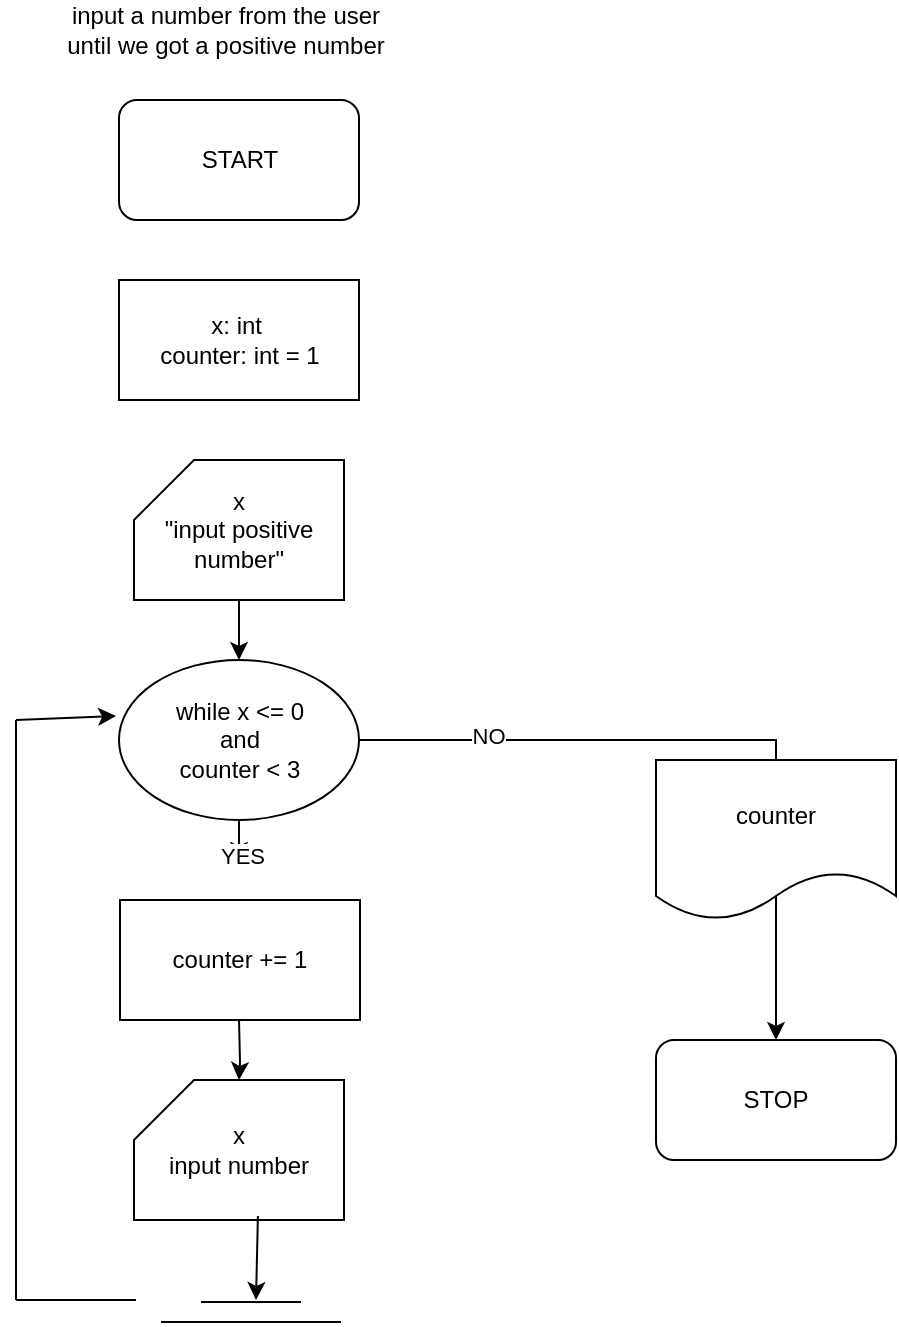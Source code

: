 <mxfile version="24.7.10">
  <diagram name="Page-1" id="_8XreDs4LjKvfH_-yfZD">
    <mxGraphModel dx="1674" dy="772" grid="1" gridSize="10" guides="1" tooltips="1" connect="1" arrows="1" fold="1" page="1" pageScale="1" pageWidth="850" pageHeight="1100" math="0" shadow="0">
      <root>
        <mxCell id="0" />
        <mxCell id="1" parent="0" />
        <mxCell id="rGCkJp5auz4TJ9NpAluP-1" value="input a number from the user until we got a positive number" style="text;html=1;align=center;verticalAlign=middle;whiteSpace=wrap;rounded=0;" parent="1" vertex="1">
          <mxGeometry x="110" y="80" width="170" height="30" as="geometry" />
        </mxCell>
        <mxCell id="rGCkJp5auz4TJ9NpAluP-2" value="START" style="rounded=1;whiteSpace=wrap;html=1;" parent="1" vertex="1">
          <mxGeometry x="141.5" y="130" width="120" height="60" as="geometry" />
        </mxCell>
        <mxCell id="rGCkJp5auz4TJ9NpAluP-3" value="STOP" style="rounded=1;whiteSpace=wrap;html=1;" parent="1" vertex="1">
          <mxGeometry x="410" y="600" width="120" height="60" as="geometry" />
        </mxCell>
        <mxCell id="rGCkJp5auz4TJ9NpAluP-4" value="x: int&amp;nbsp;&lt;div&gt;counter: int = 1&lt;/div&gt;" style="rounded=0;whiteSpace=wrap;html=1;" parent="1" vertex="1">
          <mxGeometry x="141.5" y="220" width="120" height="60" as="geometry" />
        </mxCell>
        <mxCell id="rGCkJp5auz4TJ9NpAluP-14" value="" style="edgeStyle=orthogonalEdgeStyle;rounded=0;orthogonalLoop=1;jettySize=auto;html=1;" parent="1" source="rGCkJp5auz4TJ9NpAluP-5" target="rGCkJp5auz4TJ9NpAluP-6" edge="1">
          <mxGeometry relative="1" as="geometry" />
        </mxCell>
        <mxCell id="rGCkJp5auz4TJ9NpAluP-5" value="x&lt;br&gt;&quot;input positive number&quot;" style="shape=card;whiteSpace=wrap;html=1;" parent="1" vertex="1">
          <mxGeometry x="149" y="310" width="105" height="70" as="geometry" />
        </mxCell>
        <mxCell id="rGCkJp5auz4TJ9NpAluP-11" value="" style="edgeStyle=orthogonalEdgeStyle;rounded=0;orthogonalLoop=1;jettySize=auto;html=1;" parent="1" source="rGCkJp5auz4TJ9NpAluP-6" edge="1">
          <mxGeometry relative="1" as="geometry">
            <mxPoint x="201.5" y="510" as="targetPoint" />
          </mxGeometry>
        </mxCell>
        <mxCell id="rGCkJp5auz4TJ9NpAluP-21" value="YES" style="edgeLabel;html=1;align=center;verticalAlign=middle;resizable=0;points=[];" parent="rGCkJp5auz4TJ9NpAluP-11" vertex="1" connectable="0">
          <mxGeometry x="0.733" y="1" relative="1" as="geometry">
            <mxPoint as="offset" />
          </mxGeometry>
        </mxCell>
        <mxCell id="rGCkJp5auz4TJ9NpAluP-13" style="edgeStyle=orthogonalEdgeStyle;rounded=0;orthogonalLoop=1;jettySize=auto;html=1;entryX=0.5;entryY=0;entryDx=0;entryDy=0;" parent="1" source="rGCkJp5auz4TJ9NpAluP-6" target="rGCkJp5auz4TJ9NpAluP-3" edge="1">
          <mxGeometry relative="1" as="geometry" />
        </mxCell>
        <mxCell id="rGCkJp5auz4TJ9NpAluP-22" value="NO" style="edgeLabel;html=1;align=center;verticalAlign=middle;resizable=0;points=[];" parent="rGCkJp5auz4TJ9NpAluP-13" vertex="1" connectable="0">
          <mxGeometry x="-0.646" y="2" relative="1" as="geometry">
            <mxPoint x="1" as="offset" />
          </mxGeometry>
        </mxCell>
        <mxCell id="rGCkJp5auz4TJ9NpAluP-6" value="while x &amp;lt;= 0&lt;div&gt;and&lt;/div&gt;&lt;div&gt;counter &amp;lt; 3&lt;/div&gt;" style="ellipse;whiteSpace=wrap;html=1;" parent="1" vertex="1">
          <mxGeometry x="141.5" y="410" width="120" height="80" as="geometry" />
        </mxCell>
        <mxCell id="rGCkJp5auz4TJ9NpAluP-7" value="x&lt;br&gt;input number" style="shape=card;whiteSpace=wrap;html=1;" parent="1" vertex="1">
          <mxGeometry x="149" y="620" width="105" height="70" as="geometry" />
        </mxCell>
        <mxCell id="rGCkJp5auz4TJ9NpAluP-12" value="" style="edgeStyle=orthogonalEdgeStyle;rounded=0;orthogonalLoop=1;jettySize=auto;html=1;" parent="1" target="rGCkJp5auz4TJ9NpAluP-7" edge="1">
          <mxGeometry relative="1" as="geometry">
            <mxPoint x="201.5" y="590" as="sourcePoint" />
          </mxGeometry>
        </mxCell>
        <mxCell id="rGCkJp5auz4TJ9NpAluP-9" value="" style="endArrow=none;html=1;rounded=0;" parent="1" edge="1">
          <mxGeometry width="50" height="50" relative="1" as="geometry">
            <mxPoint x="182.5" y="731" as="sourcePoint" />
            <mxPoint x="232.5" y="731" as="targetPoint" />
            <Array as="points" />
          </mxGeometry>
        </mxCell>
        <mxCell id="rGCkJp5auz4TJ9NpAluP-10" value="" style="endArrow=none;html=1;rounded=0;" parent="1" edge="1">
          <mxGeometry width="50" height="50" relative="1" as="geometry">
            <mxPoint x="162.5" y="741" as="sourcePoint" />
            <mxPoint x="252.5" y="741" as="targetPoint" />
            <Array as="points" />
          </mxGeometry>
        </mxCell>
        <mxCell id="rGCkJp5auz4TJ9NpAluP-15" value="" style="endArrow=classic;html=1;rounded=0;exitX=0.59;exitY=0.971;exitDx=0;exitDy=0;exitPerimeter=0;" parent="1" source="rGCkJp5auz4TJ9NpAluP-7" edge="1">
          <mxGeometry width="50" height="50" relative="1" as="geometry">
            <mxPoint x="400" y="440" as="sourcePoint" />
            <mxPoint x="210" y="730" as="targetPoint" />
          </mxGeometry>
        </mxCell>
        <mxCell id="rGCkJp5auz4TJ9NpAluP-18" value="" style="endArrow=classic;html=1;rounded=0;entryX=-0.012;entryY=0.35;entryDx=0;entryDy=0;entryPerimeter=0;" parent="1" target="rGCkJp5auz4TJ9NpAluP-6" edge="1">
          <mxGeometry width="50" height="50" relative="1" as="geometry">
            <mxPoint x="90" y="440" as="sourcePoint" />
            <mxPoint x="450" y="390" as="targetPoint" />
          </mxGeometry>
        </mxCell>
        <mxCell id="rGCkJp5auz4TJ9NpAluP-19" value="" style="endArrow=none;html=1;rounded=0;" parent="1" edge="1">
          <mxGeometry width="50" height="50" relative="1" as="geometry">
            <mxPoint x="90" y="730" as="sourcePoint" />
            <mxPoint x="90" y="440" as="targetPoint" />
          </mxGeometry>
        </mxCell>
        <mxCell id="rGCkJp5auz4TJ9NpAluP-20" value="" style="endArrow=none;html=1;rounded=0;" parent="1" edge="1">
          <mxGeometry width="50" height="50" relative="1" as="geometry">
            <mxPoint x="90" y="730" as="sourcePoint" />
            <mxPoint x="150" y="730" as="targetPoint" />
          </mxGeometry>
        </mxCell>
        <mxCell id="kRpgOViwF1Drd_uwE_63-1" value="counter += 1" style="rounded=0;whiteSpace=wrap;html=1;" vertex="1" parent="1">
          <mxGeometry x="142" y="530" width="120" height="60" as="geometry" />
        </mxCell>
        <mxCell id="kRpgOViwF1Drd_uwE_63-2" value="counter" style="shape=document;whiteSpace=wrap;html=1;boundedLbl=1;" vertex="1" parent="1">
          <mxGeometry x="410" y="460" width="120" height="80" as="geometry" />
        </mxCell>
      </root>
    </mxGraphModel>
  </diagram>
</mxfile>
